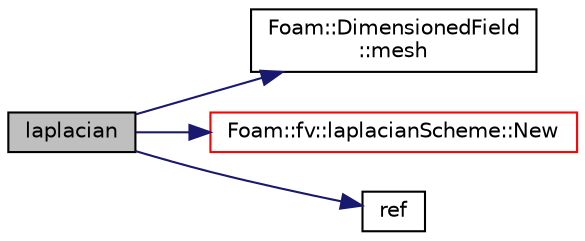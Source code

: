 digraph "laplacian"
{
  bgcolor="transparent";
  edge [fontname="Helvetica",fontsize="10",labelfontname="Helvetica",labelfontsize="10"];
  node [fontname="Helvetica",fontsize="10",shape=record];
  rankdir="LR";
  Node1 [label="laplacian",height=0.2,width=0.4,color="black", fillcolor="grey75", style="filled", fontcolor="black"];
  Node1 -> Node2 [color="midnightblue",fontsize="10",style="solid",fontname="Helvetica"];
  Node2 [label="Foam::DimensionedField\l::mesh",height=0.2,width=0.4,color="black",URL="$a00539.html#abdefa6904b53f35c49185ee1cb3d1800",tooltip="Return mesh. "];
  Node1 -> Node3 [color="midnightblue",fontsize="10",style="solid",fontname="Helvetica"];
  Node3 [label="Foam::fv::laplacianScheme::New",height=0.2,width=0.4,color="red",URL="$a01294.html#aa4597ba9a0b5ea42742d7b60969aefde",tooltip="Return a pointer to a new laplacianScheme created on freestore. "];
  Node1 -> Node4 [color="midnightblue",fontsize="10",style="solid",fontname="Helvetica"];
  Node4 [label="ref",height=0.2,width=0.4,color="black",URL="$a03243.html#a2f770d65eab4a3a56807178d2277f713"];
}
